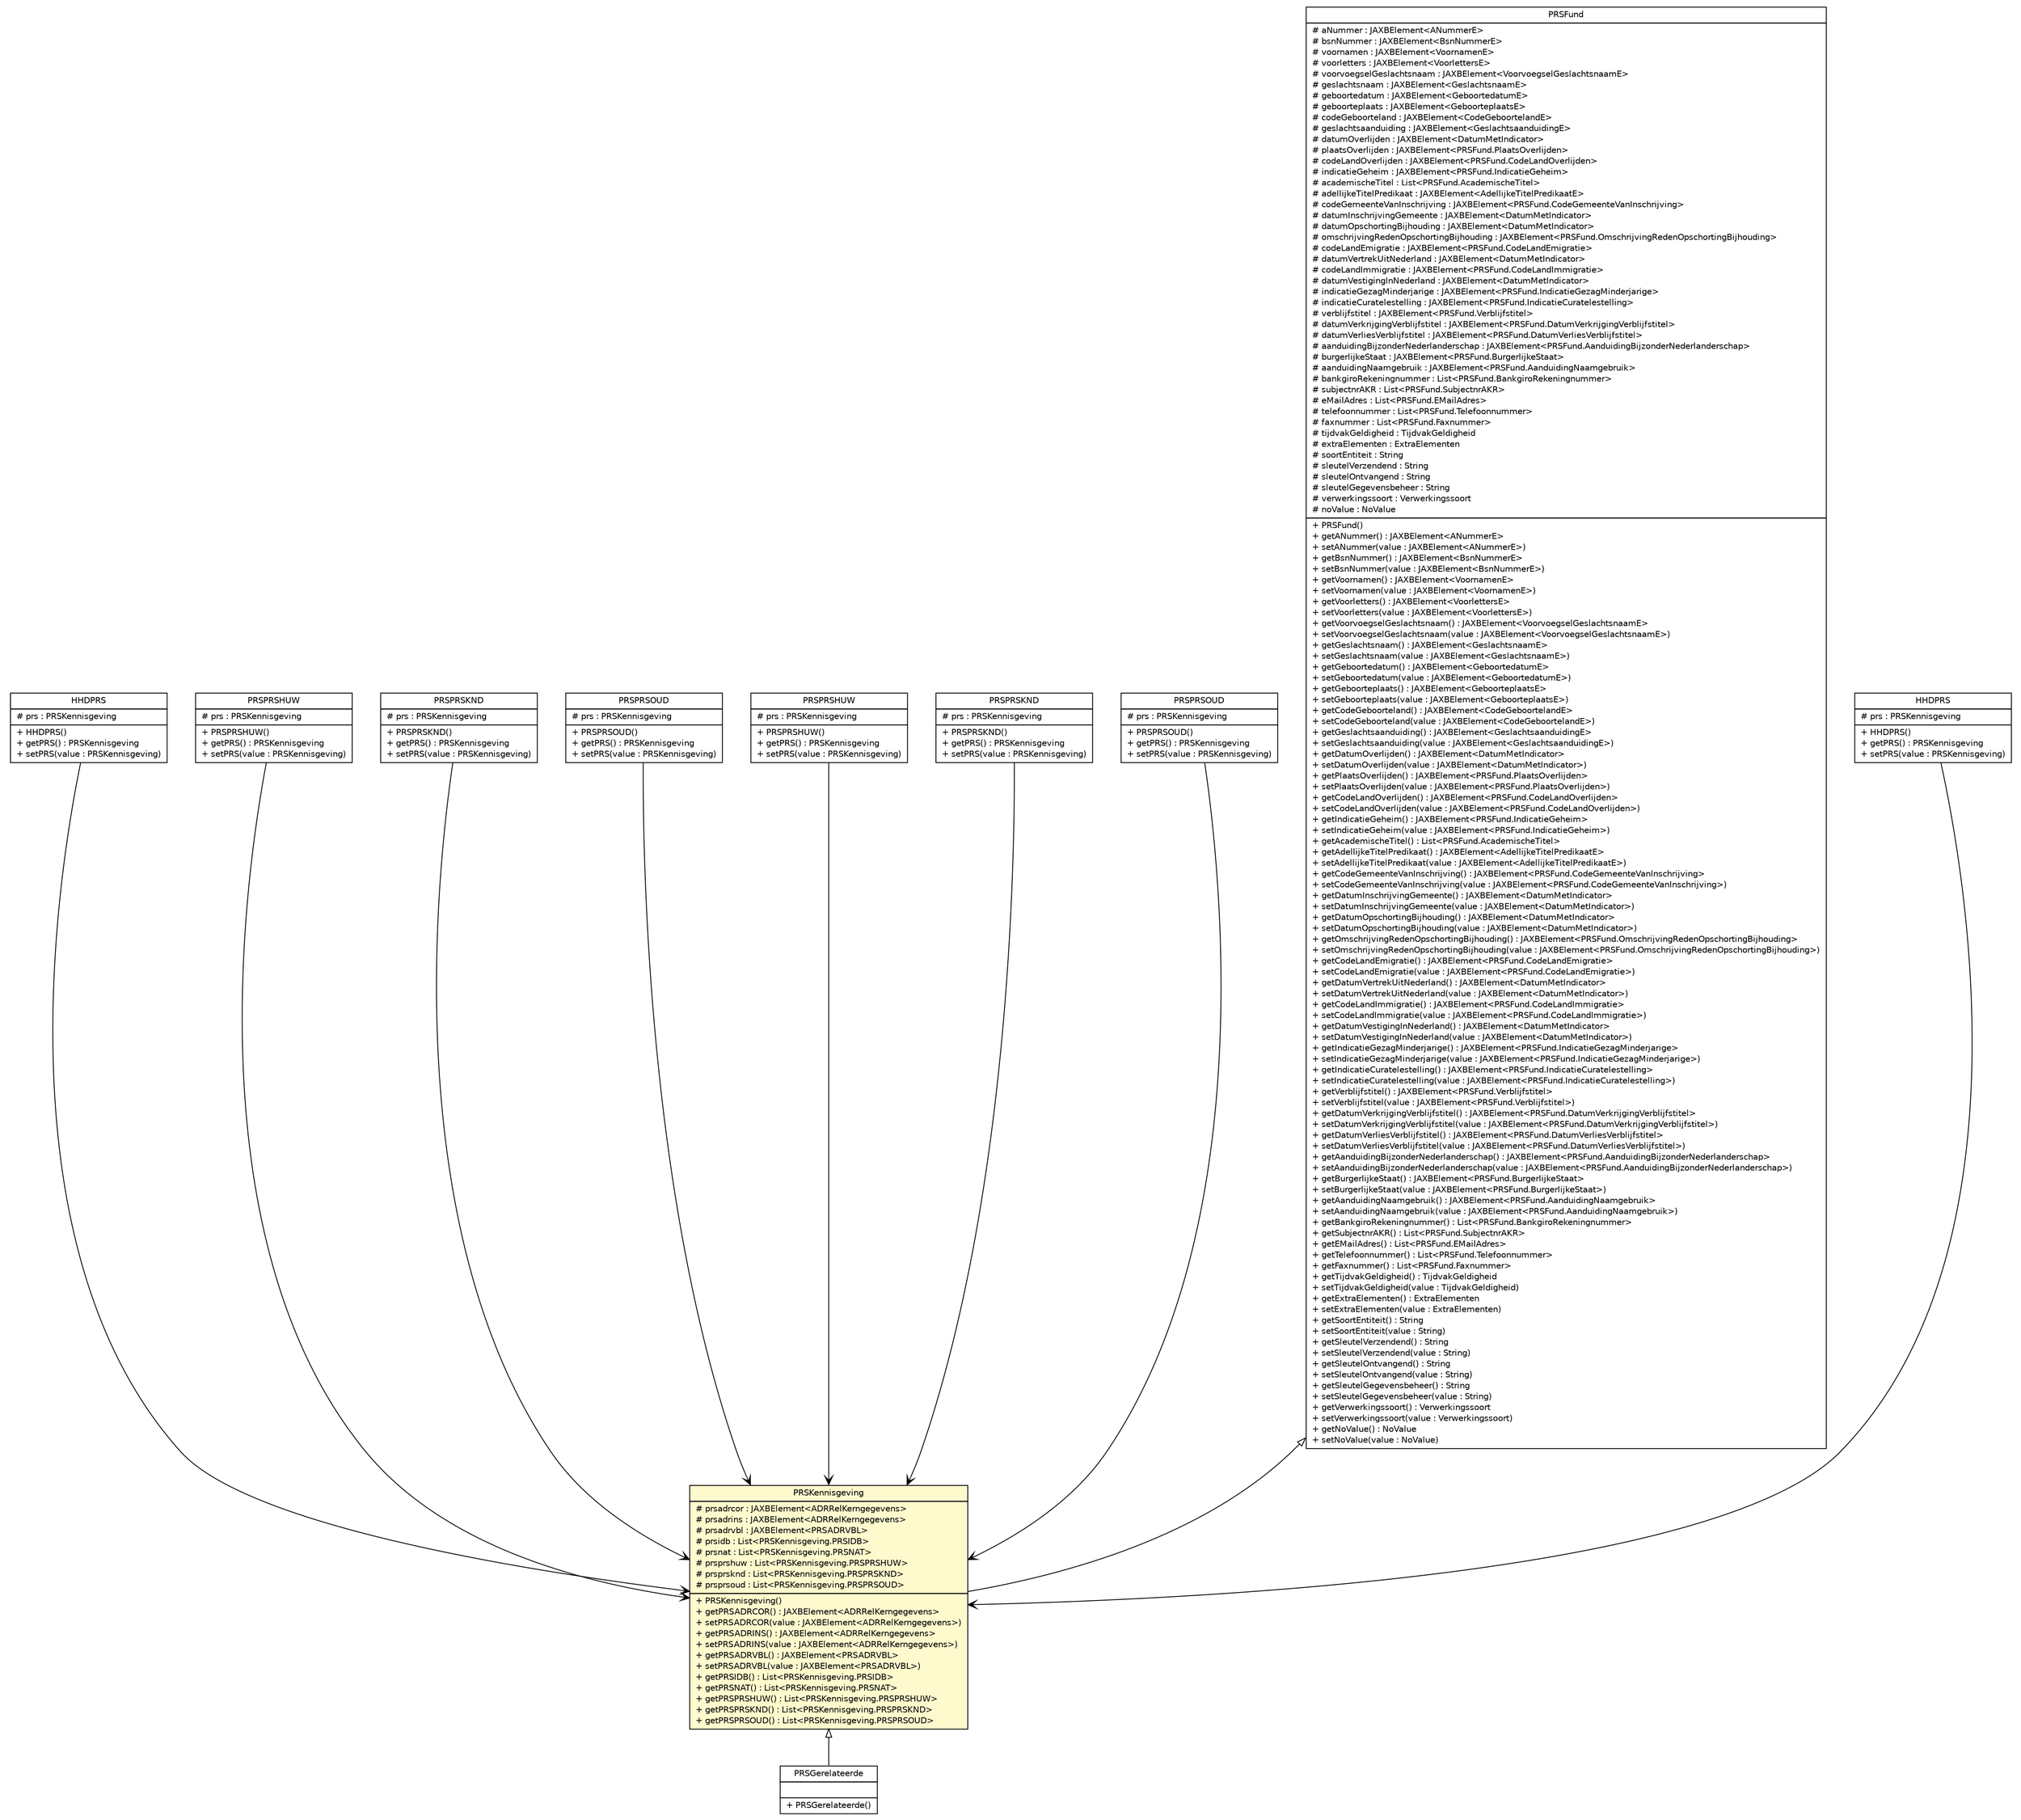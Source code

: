 #!/usr/local/bin/dot
#
# Class diagram 
# Generated by UMLGraph version R5_6-24-gf6e263 (http://www.umlgraph.org/)
#

digraph G {
	edge [fontname="Helvetica",fontsize=10,labelfontname="Helvetica",labelfontsize=10];
	node [fontname="Helvetica",fontsize=10,shape=plaintext];
	nodesep=0.25;
	ranksep=0.5;
	// nl.egem.stuf.sector.bg._0204.HHDVraag.HHDPRS
	c160923 [label=<<table title="nl.egem.stuf.sector.bg._0204.HHDVraag.HHDPRS" border="0" cellborder="1" cellspacing="0" cellpadding="2" port="p" href="./HHDVraag.HHDPRS.html">
		<tr><td><table border="0" cellspacing="0" cellpadding="1">
<tr><td align="center" balign="center"> HHDPRS </td></tr>
		</table></td></tr>
		<tr><td><table border="0" cellspacing="0" cellpadding="1">
<tr><td align="left" balign="left"> # prs : PRSKennisgeving </td></tr>
		</table></td></tr>
		<tr><td><table border="0" cellspacing="0" cellpadding="1">
<tr><td align="left" balign="left"> + HHDPRS() </td></tr>
<tr><td align="left" balign="left"> + getPRS() : PRSKennisgeving </td></tr>
<tr><td align="left" balign="left"> + setPRS(value : PRSKennisgeving) </td></tr>
		</table></td></tr>
		</table>>, URL="./HHDVraag.HHDPRS.html", fontname="Helvetica", fontcolor="black", fontsize=10.0];
	// nl.egem.stuf.sector.bg._0204.PRSAntwoord.PRSPRSHUW
	c160963 [label=<<table title="nl.egem.stuf.sector.bg._0204.PRSAntwoord.PRSPRSHUW" border="0" cellborder="1" cellspacing="0" cellpadding="2" port="p" href="./PRSAntwoord.PRSPRSHUW.html">
		<tr><td><table border="0" cellspacing="0" cellpadding="1">
<tr><td align="center" balign="center"> PRSPRSHUW </td></tr>
		</table></td></tr>
		<tr><td><table border="0" cellspacing="0" cellpadding="1">
<tr><td align="left" balign="left"> # prs : PRSKennisgeving </td></tr>
		</table></td></tr>
		<tr><td><table border="0" cellspacing="0" cellpadding="1">
<tr><td align="left" balign="left"> + PRSPRSHUW() </td></tr>
<tr><td align="left" balign="left"> + getPRS() : PRSKennisgeving </td></tr>
<tr><td align="left" balign="left"> + setPRS(value : PRSKennisgeving) </td></tr>
		</table></td></tr>
		</table>>, URL="./PRSAntwoord.PRSPRSHUW.html", fontname="Helvetica", fontcolor="black", fontsize=10.0];
	// nl.egem.stuf.sector.bg._0204.PRSAntwoord.PRSPRSKND
	c160964 [label=<<table title="nl.egem.stuf.sector.bg._0204.PRSAntwoord.PRSPRSKND" border="0" cellborder="1" cellspacing="0" cellpadding="2" port="p" href="./PRSAntwoord.PRSPRSKND.html">
		<tr><td><table border="0" cellspacing="0" cellpadding="1">
<tr><td align="center" balign="center"> PRSPRSKND </td></tr>
		</table></td></tr>
		<tr><td><table border="0" cellspacing="0" cellpadding="1">
<tr><td align="left" balign="left"> # prs : PRSKennisgeving </td></tr>
		</table></td></tr>
		<tr><td><table border="0" cellspacing="0" cellpadding="1">
<tr><td align="left" balign="left"> + PRSPRSKND() </td></tr>
<tr><td align="left" balign="left"> + getPRS() : PRSKennisgeving </td></tr>
<tr><td align="left" balign="left"> + setPRS(value : PRSKennisgeving) </td></tr>
		</table></td></tr>
		</table>>, URL="./PRSAntwoord.PRSPRSKND.html", fontname="Helvetica", fontcolor="black", fontsize=10.0];
	// nl.egem.stuf.sector.bg._0204.PRSAntwoord.PRSPRSOUD
	c160965 [label=<<table title="nl.egem.stuf.sector.bg._0204.PRSAntwoord.PRSPRSOUD" border="0" cellborder="1" cellspacing="0" cellpadding="2" port="p" href="./PRSAntwoord.PRSPRSOUD.html">
		<tr><td><table border="0" cellspacing="0" cellpadding="1">
<tr><td align="center" balign="center"> PRSPRSOUD </td></tr>
		</table></td></tr>
		<tr><td><table border="0" cellspacing="0" cellpadding="1">
<tr><td align="left" balign="left"> # prs : PRSKennisgeving </td></tr>
		</table></td></tr>
		<tr><td><table border="0" cellspacing="0" cellpadding="1">
<tr><td align="left" balign="left"> + PRSPRSOUD() </td></tr>
<tr><td align="left" balign="left"> + getPRS() : PRSKennisgeving </td></tr>
<tr><td align="left" balign="left"> + setPRS(value : PRSKennisgeving) </td></tr>
		</table></td></tr>
		</table>>, URL="./PRSAntwoord.PRSPRSOUD.html", fontname="Helvetica", fontcolor="black", fontsize=10.0];
	// nl.egem.stuf.sector.bg._0204.PRSVraag.PRSPRSHUW
	c161058 [label=<<table title="nl.egem.stuf.sector.bg._0204.PRSVraag.PRSPRSHUW" border="0" cellborder="1" cellspacing="0" cellpadding="2" port="p" href="./PRSVraag.PRSPRSHUW.html">
		<tr><td><table border="0" cellspacing="0" cellpadding="1">
<tr><td align="center" balign="center"> PRSPRSHUW </td></tr>
		</table></td></tr>
		<tr><td><table border="0" cellspacing="0" cellpadding="1">
<tr><td align="left" balign="left"> # prs : PRSKennisgeving </td></tr>
		</table></td></tr>
		<tr><td><table border="0" cellspacing="0" cellpadding="1">
<tr><td align="left" balign="left"> + PRSPRSHUW() </td></tr>
<tr><td align="left" balign="left"> + getPRS() : PRSKennisgeving </td></tr>
<tr><td align="left" balign="left"> + setPRS(value : PRSKennisgeving) </td></tr>
		</table></td></tr>
		</table>>, URL="./PRSVraag.PRSPRSHUW.html", fontname="Helvetica", fontcolor="black", fontsize=10.0];
	// nl.egem.stuf.sector.bg._0204.PRSVraag.PRSPRSKND
	c161059 [label=<<table title="nl.egem.stuf.sector.bg._0204.PRSVraag.PRSPRSKND" border="0" cellborder="1" cellspacing="0" cellpadding="2" port="p" href="./PRSVraag.PRSPRSKND.html">
		<tr><td><table border="0" cellspacing="0" cellpadding="1">
<tr><td align="center" balign="center"> PRSPRSKND </td></tr>
		</table></td></tr>
		<tr><td><table border="0" cellspacing="0" cellpadding="1">
<tr><td align="left" balign="left"> # prs : PRSKennisgeving </td></tr>
		</table></td></tr>
		<tr><td><table border="0" cellspacing="0" cellpadding="1">
<tr><td align="left" balign="left"> + PRSPRSKND() </td></tr>
<tr><td align="left" balign="left"> + getPRS() : PRSKennisgeving </td></tr>
<tr><td align="left" balign="left"> + setPRS(value : PRSKennisgeving) </td></tr>
		</table></td></tr>
		</table>>, URL="./PRSVraag.PRSPRSKND.html", fontname="Helvetica", fontcolor="black", fontsize=10.0];
	// nl.egem.stuf.sector.bg._0204.PRSVraag.PRSPRSOUD
	c161060 [label=<<table title="nl.egem.stuf.sector.bg._0204.PRSVraag.PRSPRSOUD" border="0" cellborder="1" cellspacing="0" cellpadding="2" port="p" href="./PRSVraag.PRSPRSOUD.html">
		<tr><td><table border="0" cellspacing="0" cellpadding="1">
<tr><td align="center" balign="center"> PRSPRSOUD </td></tr>
		</table></td></tr>
		<tr><td><table border="0" cellspacing="0" cellpadding="1">
<tr><td align="left" balign="left"> # prs : PRSKennisgeving </td></tr>
		</table></td></tr>
		<tr><td><table border="0" cellspacing="0" cellpadding="1">
<tr><td align="left" balign="left"> + PRSPRSOUD() </td></tr>
<tr><td align="left" balign="left"> + getPRS() : PRSKennisgeving </td></tr>
<tr><td align="left" balign="left"> + setPRS(value : PRSKennisgeving) </td></tr>
		</table></td></tr>
		</table>>, URL="./PRSVraag.PRSPRSOUD.html", fontname="Helvetica", fontcolor="black", fontsize=10.0];
	// nl.egem.stuf.sector.bg._0204.PRSFund
	c161136 [label=<<table title="nl.egem.stuf.sector.bg._0204.PRSFund" border="0" cellborder="1" cellspacing="0" cellpadding="2" port="p" href="./PRSFund.html">
		<tr><td><table border="0" cellspacing="0" cellpadding="1">
<tr><td align="center" balign="center"> PRSFund </td></tr>
		</table></td></tr>
		<tr><td><table border="0" cellspacing="0" cellpadding="1">
<tr><td align="left" balign="left"> # aNummer : JAXBElement&lt;ANummerE&gt; </td></tr>
<tr><td align="left" balign="left"> # bsnNummer : JAXBElement&lt;BsnNummerE&gt; </td></tr>
<tr><td align="left" balign="left"> # voornamen : JAXBElement&lt;VoornamenE&gt; </td></tr>
<tr><td align="left" balign="left"> # voorletters : JAXBElement&lt;VoorlettersE&gt; </td></tr>
<tr><td align="left" balign="left"> # voorvoegselGeslachtsnaam : JAXBElement&lt;VoorvoegselGeslachtsnaamE&gt; </td></tr>
<tr><td align="left" balign="left"> # geslachtsnaam : JAXBElement&lt;GeslachtsnaamE&gt; </td></tr>
<tr><td align="left" balign="left"> # geboortedatum : JAXBElement&lt;GeboortedatumE&gt; </td></tr>
<tr><td align="left" balign="left"> # geboorteplaats : JAXBElement&lt;GeboorteplaatsE&gt; </td></tr>
<tr><td align="left" balign="left"> # codeGeboorteland : JAXBElement&lt;CodeGeboortelandE&gt; </td></tr>
<tr><td align="left" balign="left"> # geslachtsaanduiding : JAXBElement&lt;GeslachtsaanduidingE&gt; </td></tr>
<tr><td align="left" balign="left"> # datumOverlijden : JAXBElement&lt;DatumMetIndicator&gt; </td></tr>
<tr><td align="left" balign="left"> # plaatsOverlijden : JAXBElement&lt;PRSFund.PlaatsOverlijden&gt; </td></tr>
<tr><td align="left" balign="left"> # codeLandOverlijden : JAXBElement&lt;PRSFund.CodeLandOverlijden&gt; </td></tr>
<tr><td align="left" balign="left"> # indicatieGeheim : JAXBElement&lt;PRSFund.IndicatieGeheim&gt; </td></tr>
<tr><td align="left" balign="left"> # academischeTitel : List&lt;PRSFund.AcademischeTitel&gt; </td></tr>
<tr><td align="left" balign="left"> # adellijkeTitelPredikaat : JAXBElement&lt;AdellijkeTitelPredikaatE&gt; </td></tr>
<tr><td align="left" balign="left"> # codeGemeenteVanInschrijving : JAXBElement&lt;PRSFund.CodeGemeenteVanInschrijving&gt; </td></tr>
<tr><td align="left" balign="left"> # datumInschrijvingGemeente : JAXBElement&lt;DatumMetIndicator&gt; </td></tr>
<tr><td align="left" balign="left"> # datumOpschortingBijhouding : JAXBElement&lt;DatumMetIndicator&gt; </td></tr>
<tr><td align="left" balign="left"> # omschrijvingRedenOpschortingBijhouding : JAXBElement&lt;PRSFund.OmschrijvingRedenOpschortingBijhouding&gt; </td></tr>
<tr><td align="left" balign="left"> # codeLandEmigratie : JAXBElement&lt;PRSFund.CodeLandEmigratie&gt; </td></tr>
<tr><td align="left" balign="left"> # datumVertrekUitNederland : JAXBElement&lt;DatumMetIndicator&gt; </td></tr>
<tr><td align="left" balign="left"> # codeLandImmigratie : JAXBElement&lt;PRSFund.CodeLandImmigratie&gt; </td></tr>
<tr><td align="left" balign="left"> # datumVestigingInNederland : JAXBElement&lt;DatumMetIndicator&gt; </td></tr>
<tr><td align="left" balign="left"> # indicatieGezagMinderjarige : JAXBElement&lt;PRSFund.IndicatieGezagMinderjarige&gt; </td></tr>
<tr><td align="left" balign="left"> # indicatieCuratelestelling : JAXBElement&lt;PRSFund.IndicatieCuratelestelling&gt; </td></tr>
<tr><td align="left" balign="left"> # verblijfstitel : JAXBElement&lt;PRSFund.Verblijfstitel&gt; </td></tr>
<tr><td align="left" balign="left"> # datumVerkrijgingVerblijfstitel : JAXBElement&lt;PRSFund.DatumVerkrijgingVerblijfstitel&gt; </td></tr>
<tr><td align="left" balign="left"> # datumVerliesVerblijfstitel : JAXBElement&lt;PRSFund.DatumVerliesVerblijfstitel&gt; </td></tr>
<tr><td align="left" balign="left"> # aanduidingBijzonderNederlanderschap : JAXBElement&lt;PRSFund.AanduidingBijzonderNederlanderschap&gt; </td></tr>
<tr><td align="left" balign="left"> # burgerlijkeStaat : JAXBElement&lt;PRSFund.BurgerlijkeStaat&gt; </td></tr>
<tr><td align="left" balign="left"> # aanduidingNaamgebruik : JAXBElement&lt;PRSFund.AanduidingNaamgebruik&gt; </td></tr>
<tr><td align="left" balign="left"> # bankgiroRekeningnummer : List&lt;PRSFund.BankgiroRekeningnummer&gt; </td></tr>
<tr><td align="left" balign="left"> # subjectnrAKR : List&lt;PRSFund.SubjectnrAKR&gt; </td></tr>
<tr><td align="left" balign="left"> # eMailAdres : List&lt;PRSFund.EMailAdres&gt; </td></tr>
<tr><td align="left" balign="left"> # telefoonnummer : List&lt;PRSFund.Telefoonnummer&gt; </td></tr>
<tr><td align="left" balign="left"> # faxnummer : List&lt;PRSFund.Faxnummer&gt; </td></tr>
<tr><td align="left" balign="left"> # tijdvakGeldigheid : TijdvakGeldigheid </td></tr>
<tr><td align="left" balign="left"> # extraElementen : ExtraElementen </td></tr>
<tr><td align="left" balign="left"> # soortEntiteit : String </td></tr>
<tr><td align="left" balign="left"> # sleutelVerzendend : String </td></tr>
<tr><td align="left" balign="left"> # sleutelOntvangend : String </td></tr>
<tr><td align="left" balign="left"> # sleutelGegevensbeheer : String </td></tr>
<tr><td align="left" balign="left"> # verwerkingssoort : Verwerkingssoort </td></tr>
<tr><td align="left" balign="left"> # noValue : NoValue </td></tr>
		</table></td></tr>
		<tr><td><table border="0" cellspacing="0" cellpadding="1">
<tr><td align="left" balign="left"> + PRSFund() </td></tr>
<tr><td align="left" balign="left"> + getANummer() : JAXBElement&lt;ANummerE&gt; </td></tr>
<tr><td align="left" balign="left"> + setANummer(value : JAXBElement&lt;ANummerE&gt;) </td></tr>
<tr><td align="left" balign="left"> + getBsnNummer() : JAXBElement&lt;BsnNummerE&gt; </td></tr>
<tr><td align="left" balign="left"> + setBsnNummer(value : JAXBElement&lt;BsnNummerE&gt;) </td></tr>
<tr><td align="left" balign="left"> + getVoornamen() : JAXBElement&lt;VoornamenE&gt; </td></tr>
<tr><td align="left" balign="left"> + setVoornamen(value : JAXBElement&lt;VoornamenE&gt;) </td></tr>
<tr><td align="left" balign="left"> + getVoorletters() : JAXBElement&lt;VoorlettersE&gt; </td></tr>
<tr><td align="left" balign="left"> + setVoorletters(value : JAXBElement&lt;VoorlettersE&gt;) </td></tr>
<tr><td align="left" balign="left"> + getVoorvoegselGeslachtsnaam() : JAXBElement&lt;VoorvoegselGeslachtsnaamE&gt; </td></tr>
<tr><td align="left" balign="left"> + setVoorvoegselGeslachtsnaam(value : JAXBElement&lt;VoorvoegselGeslachtsnaamE&gt;) </td></tr>
<tr><td align="left" balign="left"> + getGeslachtsnaam() : JAXBElement&lt;GeslachtsnaamE&gt; </td></tr>
<tr><td align="left" balign="left"> + setGeslachtsnaam(value : JAXBElement&lt;GeslachtsnaamE&gt;) </td></tr>
<tr><td align="left" balign="left"> + getGeboortedatum() : JAXBElement&lt;GeboortedatumE&gt; </td></tr>
<tr><td align="left" balign="left"> + setGeboortedatum(value : JAXBElement&lt;GeboortedatumE&gt;) </td></tr>
<tr><td align="left" balign="left"> + getGeboorteplaats() : JAXBElement&lt;GeboorteplaatsE&gt; </td></tr>
<tr><td align="left" balign="left"> + setGeboorteplaats(value : JAXBElement&lt;GeboorteplaatsE&gt;) </td></tr>
<tr><td align="left" balign="left"> + getCodeGeboorteland() : JAXBElement&lt;CodeGeboortelandE&gt; </td></tr>
<tr><td align="left" balign="left"> + setCodeGeboorteland(value : JAXBElement&lt;CodeGeboortelandE&gt;) </td></tr>
<tr><td align="left" balign="left"> + getGeslachtsaanduiding() : JAXBElement&lt;GeslachtsaanduidingE&gt; </td></tr>
<tr><td align="left" balign="left"> + setGeslachtsaanduiding(value : JAXBElement&lt;GeslachtsaanduidingE&gt;) </td></tr>
<tr><td align="left" balign="left"> + getDatumOverlijden() : JAXBElement&lt;DatumMetIndicator&gt; </td></tr>
<tr><td align="left" balign="left"> + setDatumOverlijden(value : JAXBElement&lt;DatumMetIndicator&gt;) </td></tr>
<tr><td align="left" balign="left"> + getPlaatsOverlijden() : JAXBElement&lt;PRSFund.PlaatsOverlijden&gt; </td></tr>
<tr><td align="left" balign="left"> + setPlaatsOverlijden(value : JAXBElement&lt;PRSFund.PlaatsOverlijden&gt;) </td></tr>
<tr><td align="left" balign="left"> + getCodeLandOverlijden() : JAXBElement&lt;PRSFund.CodeLandOverlijden&gt; </td></tr>
<tr><td align="left" balign="left"> + setCodeLandOverlijden(value : JAXBElement&lt;PRSFund.CodeLandOverlijden&gt;) </td></tr>
<tr><td align="left" balign="left"> + getIndicatieGeheim() : JAXBElement&lt;PRSFund.IndicatieGeheim&gt; </td></tr>
<tr><td align="left" balign="left"> + setIndicatieGeheim(value : JAXBElement&lt;PRSFund.IndicatieGeheim&gt;) </td></tr>
<tr><td align="left" balign="left"> + getAcademischeTitel() : List&lt;PRSFund.AcademischeTitel&gt; </td></tr>
<tr><td align="left" balign="left"> + getAdellijkeTitelPredikaat() : JAXBElement&lt;AdellijkeTitelPredikaatE&gt; </td></tr>
<tr><td align="left" balign="left"> + setAdellijkeTitelPredikaat(value : JAXBElement&lt;AdellijkeTitelPredikaatE&gt;) </td></tr>
<tr><td align="left" balign="left"> + getCodeGemeenteVanInschrijving() : JAXBElement&lt;PRSFund.CodeGemeenteVanInschrijving&gt; </td></tr>
<tr><td align="left" balign="left"> + setCodeGemeenteVanInschrijving(value : JAXBElement&lt;PRSFund.CodeGemeenteVanInschrijving&gt;) </td></tr>
<tr><td align="left" balign="left"> + getDatumInschrijvingGemeente() : JAXBElement&lt;DatumMetIndicator&gt; </td></tr>
<tr><td align="left" balign="left"> + setDatumInschrijvingGemeente(value : JAXBElement&lt;DatumMetIndicator&gt;) </td></tr>
<tr><td align="left" balign="left"> + getDatumOpschortingBijhouding() : JAXBElement&lt;DatumMetIndicator&gt; </td></tr>
<tr><td align="left" balign="left"> + setDatumOpschortingBijhouding(value : JAXBElement&lt;DatumMetIndicator&gt;) </td></tr>
<tr><td align="left" balign="left"> + getOmschrijvingRedenOpschortingBijhouding() : JAXBElement&lt;PRSFund.OmschrijvingRedenOpschortingBijhouding&gt; </td></tr>
<tr><td align="left" balign="left"> + setOmschrijvingRedenOpschortingBijhouding(value : JAXBElement&lt;PRSFund.OmschrijvingRedenOpschortingBijhouding&gt;) </td></tr>
<tr><td align="left" balign="left"> + getCodeLandEmigratie() : JAXBElement&lt;PRSFund.CodeLandEmigratie&gt; </td></tr>
<tr><td align="left" balign="left"> + setCodeLandEmigratie(value : JAXBElement&lt;PRSFund.CodeLandEmigratie&gt;) </td></tr>
<tr><td align="left" balign="left"> + getDatumVertrekUitNederland() : JAXBElement&lt;DatumMetIndicator&gt; </td></tr>
<tr><td align="left" balign="left"> + setDatumVertrekUitNederland(value : JAXBElement&lt;DatumMetIndicator&gt;) </td></tr>
<tr><td align="left" balign="left"> + getCodeLandImmigratie() : JAXBElement&lt;PRSFund.CodeLandImmigratie&gt; </td></tr>
<tr><td align="left" balign="left"> + setCodeLandImmigratie(value : JAXBElement&lt;PRSFund.CodeLandImmigratie&gt;) </td></tr>
<tr><td align="left" balign="left"> + getDatumVestigingInNederland() : JAXBElement&lt;DatumMetIndicator&gt; </td></tr>
<tr><td align="left" balign="left"> + setDatumVestigingInNederland(value : JAXBElement&lt;DatumMetIndicator&gt;) </td></tr>
<tr><td align="left" balign="left"> + getIndicatieGezagMinderjarige() : JAXBElement&lt;PRSFund.IndicatieGezagMinderjarige&gt; </td></tr>
<tr><td align="left" balign="left"> + setIndicatieGezagMinderjarige(value : JAXBElement&lt;PRSFund.IndicatieGezagMinderjarige&gt;) </td></tr>
<tr><td align="left" balign="left"> + getIndicatieCuratelestelling() : JAXBElement&lt;PRSFund.IndicatieCuratelestelling&gt; </td></tr>
<tr><td align="left" balign="left"> + setIndicatieCuratelestelling(value : JAXBElement&lt;PRSFund.IndicatieCuratelestelling&gt;) </td></tr>
<tr><td align="left" balign="left"> + getVerblijfstitel() : JAXBElement&lt;PRSFund.Verblijfstitel&gt; </td></tr>
<tr><td align="left" balign="left"> + setVerblijfstitel(value : JAXBElement&lt;PRSFund.Verblijfstitel&gt;) </td></tr>
<tr><td align="left" balign="left"> + getDatumVerkrijgingVerblijfstitel() : JAXBElement&lt;PRSFund.DatumVerkrijgingVerblijfstitel&gt; </td></tr>
<tr><td align="left" balign="left"> + setDatumVerkrijgingVerblijfstitel(value : JAXBElement&lt;PRSFund.DatumVerkrijgingVerblijfstitel&gt;) </td></tr>
<tr><td align="left" balign="left"> + getDatumVerliesVerblijfstitel() : JAXBElement&lt;PRSFund.DatumVerliesVerblijfstitel&gt; </td></tr>
<tr><td align="left" balign="left"> + setDatumVerliesVerblijfstitel(value : JAXBElement&lt;PRSFund.DatumVerliesVerblijfstitel&gt;) </td></tr>
<tr><td align="left" balign="left"> + getAanduidingBijzonderNederlanderschap() : JAXBElement&lt;PRSFund.AanduidingBijzonderNederlanderschap&gt; </td></tr>
<tr><td align="left" balign="left"> + setAanduidingBijzonderNederlanderschap(value : JAXBElement&lt;PRSFund.AanduidingBijzonderNederlanderschap&gt;) </td></tr>
<tr><td align="left" balign="left"> + getBurgerlijkeStaat() : JAXBElement&lt;PRSFund.BurgerlijkeStaat&gt; </td></tr>
<tr><td align="left" balign="left"> + setBurgerlijkeStaat(value : JAXBElement&lt;PRSFund.BurgerlijkeStaat&gt;) </td></tr>
<tr><td align="left" balign="left"> + getAanduidingNaamgebruik() : JAXBElement&lt;PRSFund.AanduidingNaamgebruik&gt; </td></tr>
<tr><td align="left" balign="left"> + setAanduidingNaamgebruik(value : JAXBElement&lt;PRSFund.AanduidingNaamgebruik&gt;) </td></tr>
<tr><td align="left" balign="left"> + getBankgiroRekeningnummer() : List&lt;PRSFund.BankgiroRekeningnummer&gt; </td></tr>
<tr><td align="left" balign="left"> + getSubjectnrAKR() : List&lt;PRSFund.SubjectnrAKR&gt; </td></tr>
<tr><td align="left" balign="left"> + getEMailAdres() : List&lt;PRSFund.EMailAdres&gt; </td></tr>
<tr><td align="left" balign="left"> + getTelefoonnummer() : List&lt;PRSFund.Telefoonnummer&gt; </td></tr>
<tr><td align="left" balign="left"> + getFaxnummer() : List&lt;PRSFund.Faxnummer&gt; </td></tr>
<tr><td align="left" balign="left"> + getTijdvakGeldigheid() : TijdvakGeldigheid </td></tr>
<tr><td align="left" balign="left"> + setTijdvakGeldigheid(value : TijdvakGeldigheid) </td></tr>
<tr><td align="left" balign="left"> + getExtraElementen() : ExtraElementen </td></tr>
<tr><td align="left" balign="left"> + setExtraElementen(value : ExtraElementen) </td></tr>
<tr><td align="left" balign="left"> + getSoortEntiteit() : String </td></tr>
<tr><td align="left" balign="left"> + setSoortEntiteit(value : String) </td></tr>
<tr><td align="left" balign="left"> + getSleutelVerzendend() : String </td></tr>
<tr><td align="left" balign="left"> + setSleutelVerzendend(value : String) </td></tr>
<tr><td align="left" balign="left"> + getSleutelOntvangend() : String </td></tr>
<tr><td align="left" balign="left"> + setSleutelOntvangend(value : String) </td></tr>
<tr><td align="left" balign="left"> + getSleutelGegevensbeheer() : String </td></tr>
<tr><td align="left" balign="left"> + setSleutelGegevensbeheer(value : String) </td></tr>
<tr><td align="left" balign="left"> + getVerwerkingssoort() : Verwerkingssoort </td></tr>
<tr><td align="left" balign="left"> + setVerwerkingssoort(value : Verwerkingssoort) </td></tr>
<tr><td align="left" balign="left"> + getNoValue() : NoValue </td></tr>
<tr><td align="left" balign="left"> + setNoValue(value : NoValue) </td></tr>
		</table></td></tr>
		</table>>, URL="./PRSFund.html", fontname="Helvetica", fontcolor="black", fontsize=10.0];
	// nl.egem.stuf.sector.bg._0204.PRSGerelateerde
	c161158 [label=<<table title="nl.egem.stuf.sector.bg._0204.PRSGerelateerde" border="0" cellborder="1" cellspacing="0" cellpadding="2" port="p" href="./PRSGerelateerde.html">
		<tr><td><table border="0" cellspacing="0" cellpadding="1">
<tr><td align="center" balign="center"> PRSGerelateerde </td></tr>
		</table></td></tr>
		<tr><td><table border="0" cellspacing="0" cellpadding="1">
<tr><td align="left" balign="left">  </td></tr>
		</table></td></tr>
		<tr><td><table border="0" cellspacing="0" cellpadding="1">
<tr><td align="left" balign="left"> + PRSGerelateerde() </td></tr>
		</table></td></tr>
		</table>>, URL="./PRSGerelateerde.html", fontname="Helvetica", fontcolor="black", fontsize=10.0];
	// nl.egem.stuf.sector.bg._0204.PRSKennisgeving
	c161189 [label=<<table title="nl.egem.stuf.sector.bg._0204.PRSKennisgeving" border="0" cellborder="1" cellspacing="0" cellpadding="2" port="p" bgcolor="lemonChiffon" href="./PRSKennisgeving.html">
		<tr><td><table border="0" cellspacing="0" cellpadding="1">
<tr><td align="center" balign="center"> PRSKennisgeving </td></tr>
		</table></td></tr>
		<tr><td><table border="0" cellspacing="0" cellpadding="1">
<tr><td align="left" balign="left"> # prsadrcor : JAXBElement&lt;ADRRelKerngegevens&gt; </td></tr>
<tr><td align="left" balign="left"> # prsadrins : JAXBElement&lt;ADRRelKerngegevens&gt; </td></tr>
<tr><td align="left" balign="left"> # prsadrvbl : JAXBElement&lt;PRSADRVBL&gt; </td></tr>
<tr><td align="left" balign="left"> # prsidb : List&lt;PRSKennisgeving.PRSIDB&gt; </td></tr>
<tr><td align="left" balign="left"> # prsnat : List&lt;PRSKennisgeving.PRSNAT&gt; </td></tr>
<tr><td align="left" balign="left"> # prsprshuw : List&lt;PRSKennisgeving.PRSPRSHUW&gt; </td></tr>
<tr><td align="left" balign="left"> # prsprsknd : List&lt;PRSKennisgeving.PRSPRSKND&gt; </td></tr>
<tr><td align="left" balign="left"> # prsprsoud : List&lt;PRSKennisgeving.PRSPRSOUD&gt; </td></tr>
		</table></td></tr>
		<tr><td><table border="0" cellspacing="0" cellpadding="1">
<tr><td align="left" balign="left"> + PRSKennisgeving() </td></tr>
<tr><td align="left" balign="left"> + getPRSADRCOR() : JAXBElement&lt;ADRRelKerngegevens&gt; </td></tr>
<tr><td align="left" balign="left"> + setPRSADRCOR(value : JAXBElement&lt;ADRRelKerngegevens&gt;) </td></tr>
<tr><td align="left" balign="left"> + getPRSADRINS() : JAXBElement&lt;ADRRelKerngegevens&gt; </td></tr>
<tr><td align="left" balign="left"> + setPRSADRINS(value : JAXBElement&lt;ADRRelKerngegevens&gt;) </td></tr>
<tr><td align="left" balign="left"> + getPRSADRVBL() : JAXBElement&lt;PRSADRVBL&gt; </td></tr>
<tr><td align="left" balign="left"> + setPRSADRVBL(value : JAXBElement&lt;PRSADRVBL&gt;) </td></tr>
<tr><td align="left" balign="left"> + getPRSIDB() : List&lt;PRSKennisgeving.PRSIDB&gt; </td></tr>
<tr><td align="left" balign="left"> + getPRSNAT() : List&lt;PRSKennisgeving.PRSNAT&gt; </td></tr>
<tr><td align="left" balign="left"> + getPRSPRSHUW() : List&lt;PRSKennisgeving.PRSPRSHUW&gt; </td></tr>
<tr><td align="left" balign="left"> + getPRSPRSKND() : List&lt;PRSKennisgeving.PRSPRSKND&gt; </td></tr>
<tr><td align="left" balign="left"> + getPRSPRSOUD() : List&lt;PRSKennisgeving.PRSPRSOUD&gt; </td></tr>
		</table></td></tr>
		</table>>, URL="./PRSKennisgeving.html", fontname="Helvetica", fontcolor="black", fontsize=10.0];
	// nl.egem.stuf.sector.bg._0204.HHDAntwoord.HHDPRS
	c161203 [label=<<table title="nl.egem.stuf.sector.bg._0204.HHDAntwoord.HHDPRS" border="0" cellborder="1" cellspacing="0" cellpadding="2" port="p" href="./HHDAntwoord.HHDPRS.html">
		<tr><td><table border="0" cellspacing="0" cellpadding="1">
<tr><td align="center" balign="center"> HHDPRS </td></tr>
		</table></td></tr>
		<tr><td><table border="0" cellspacing="0" cellpadding="1">
<tr><td align="left" balign="left"> # prs : PRSKennisgeving </td></tr>
		</table></td></tr>
		<tr><td><table border="0" cellspacing="0" cellpadding="1">
<tr><td align="left" balign="left"> + HHDPRS() </td></tr>
<tr><td align="left" balign="left"> + getPRS() : PRSKennisgeving </td></tr>
<tr><td align="left" balign="left"> + setPRS(value : PRSKennisgeving) </td></tr>
		</table></td></tr>
		</table>>, URL="./HHDAntwoord.HHDPRS.html", fontname="Helvetica", fontcolor="black", fontsize=10.0];
	//nl.egem.stuf.sector.bg._0204.PRSGerelateerde extends nl.egem.stuf.sector.bg._0204.PRSKennisgeving
	c161189:p -> c161158:p [dir=back,arrowtail=empty];
	//nl.egem.stuf.sector.bg._0204.PRSKennisgeving extends nl.egem.stuf.sector.bg._0204.PRSFund
	c161136:p -> c161189:p [dir=back,arrowtail=empty];
	// nl.egem.stuf.sector.bg._0204.HHDVraag.HHDPRS NAVASSOC nl.egem.stuf.sector.bg._0204.PRSKennisgeving
	c160923:p -> c161189:p [taillabel="", label="", headlabel="", fontname="Helvetica", fontcolor="black", fontsize=10.0, color="black", arrowhead=open];
	// nl.egem.stuf.sector.bg._0204.PRSAntwoord.PRSPRSHUW NAVASSOC nl.egem.stuf.sector.bg._0204.PRSKennisgeving
	c160963:p -> c161189:p [taillabel="", label="", headlabel="", fontname="Helvetica", fontcolor="black", fontsize=10.0, color="black", arrowhead=open];
	// nl.egem.stuf.sector.bg._0204.PRSAntwoord.PRSPRSKND NAVASSOC nl.egem.stuf.sector.bg._0204.PRSKennisgeving
	c160964:p -> c161189:p [taillabel="", label="", headlabel="", fontname="Helvetica", fontcolor="black", fontsize=10.0, color="black", arrowhead=open];
	// nl.egem.stuf.sector.bg._0204.PRSAntwoord.PRSPRSOUD NAVASSOC nl.egem.stuf.sector.bg._0204.PRSKennisgeving
	c160965:p -> c161189:p [taillabel="", label="", headlabel="", fontname="Helvetica", fontcolor="black", fontsize=10.0, color="black", arrowhead=open];
	// nl.egem.stuf.sector.bg._0204.PRSVraag.PRSPRSHUW NAVASSOC nl.egem.stuf.sector.bg._0204.PRSKennisgeving
	c161058:p -> c161189:p [taillabel="", label="", headlabel="", fontname="Helvetica", fontcolor="black", fontsize=10.0, color="black", arrowhead=open];
	// nl.egem.stuf.sector.bg._0204.PRSVraag.PRSPRSKND NAVASSOC nl.egem.stuf.sector.bg._0204.PRSKennisgeving
	c161059:p -> c161189:p [taillabel="", label="", headlabel="", fontname="Helvetica", fontcolor="black", fontsize=10.0, color="black", arrowhead=open];
	// nl.egem.stuf.sector.bg._0204.PRSVraag.PRSPRSOUD NAVASSOC nl.egem.stuf.sector.bg._0204.PRSKennisgeving
	c161060:p -> c161189:p [taillabel="", label="", headlabel="", fontname="Helvetica", fontcolor="black", fontsize=10.0, color="black", arrowhead=open];
	// nl.egem.stuf.sector.bg._0204.HHDAntwoord.HHDPRS NAVASSOC nl.egem.stuf.sector.bg._0204.PRSKennisgeving
	c161203:p -> c161189:p [taillabel="", label="", headlabel="", fontname="Helvetica", fontcolor="black", fontsize=10.0, color="black", arrowhead=open];
}

